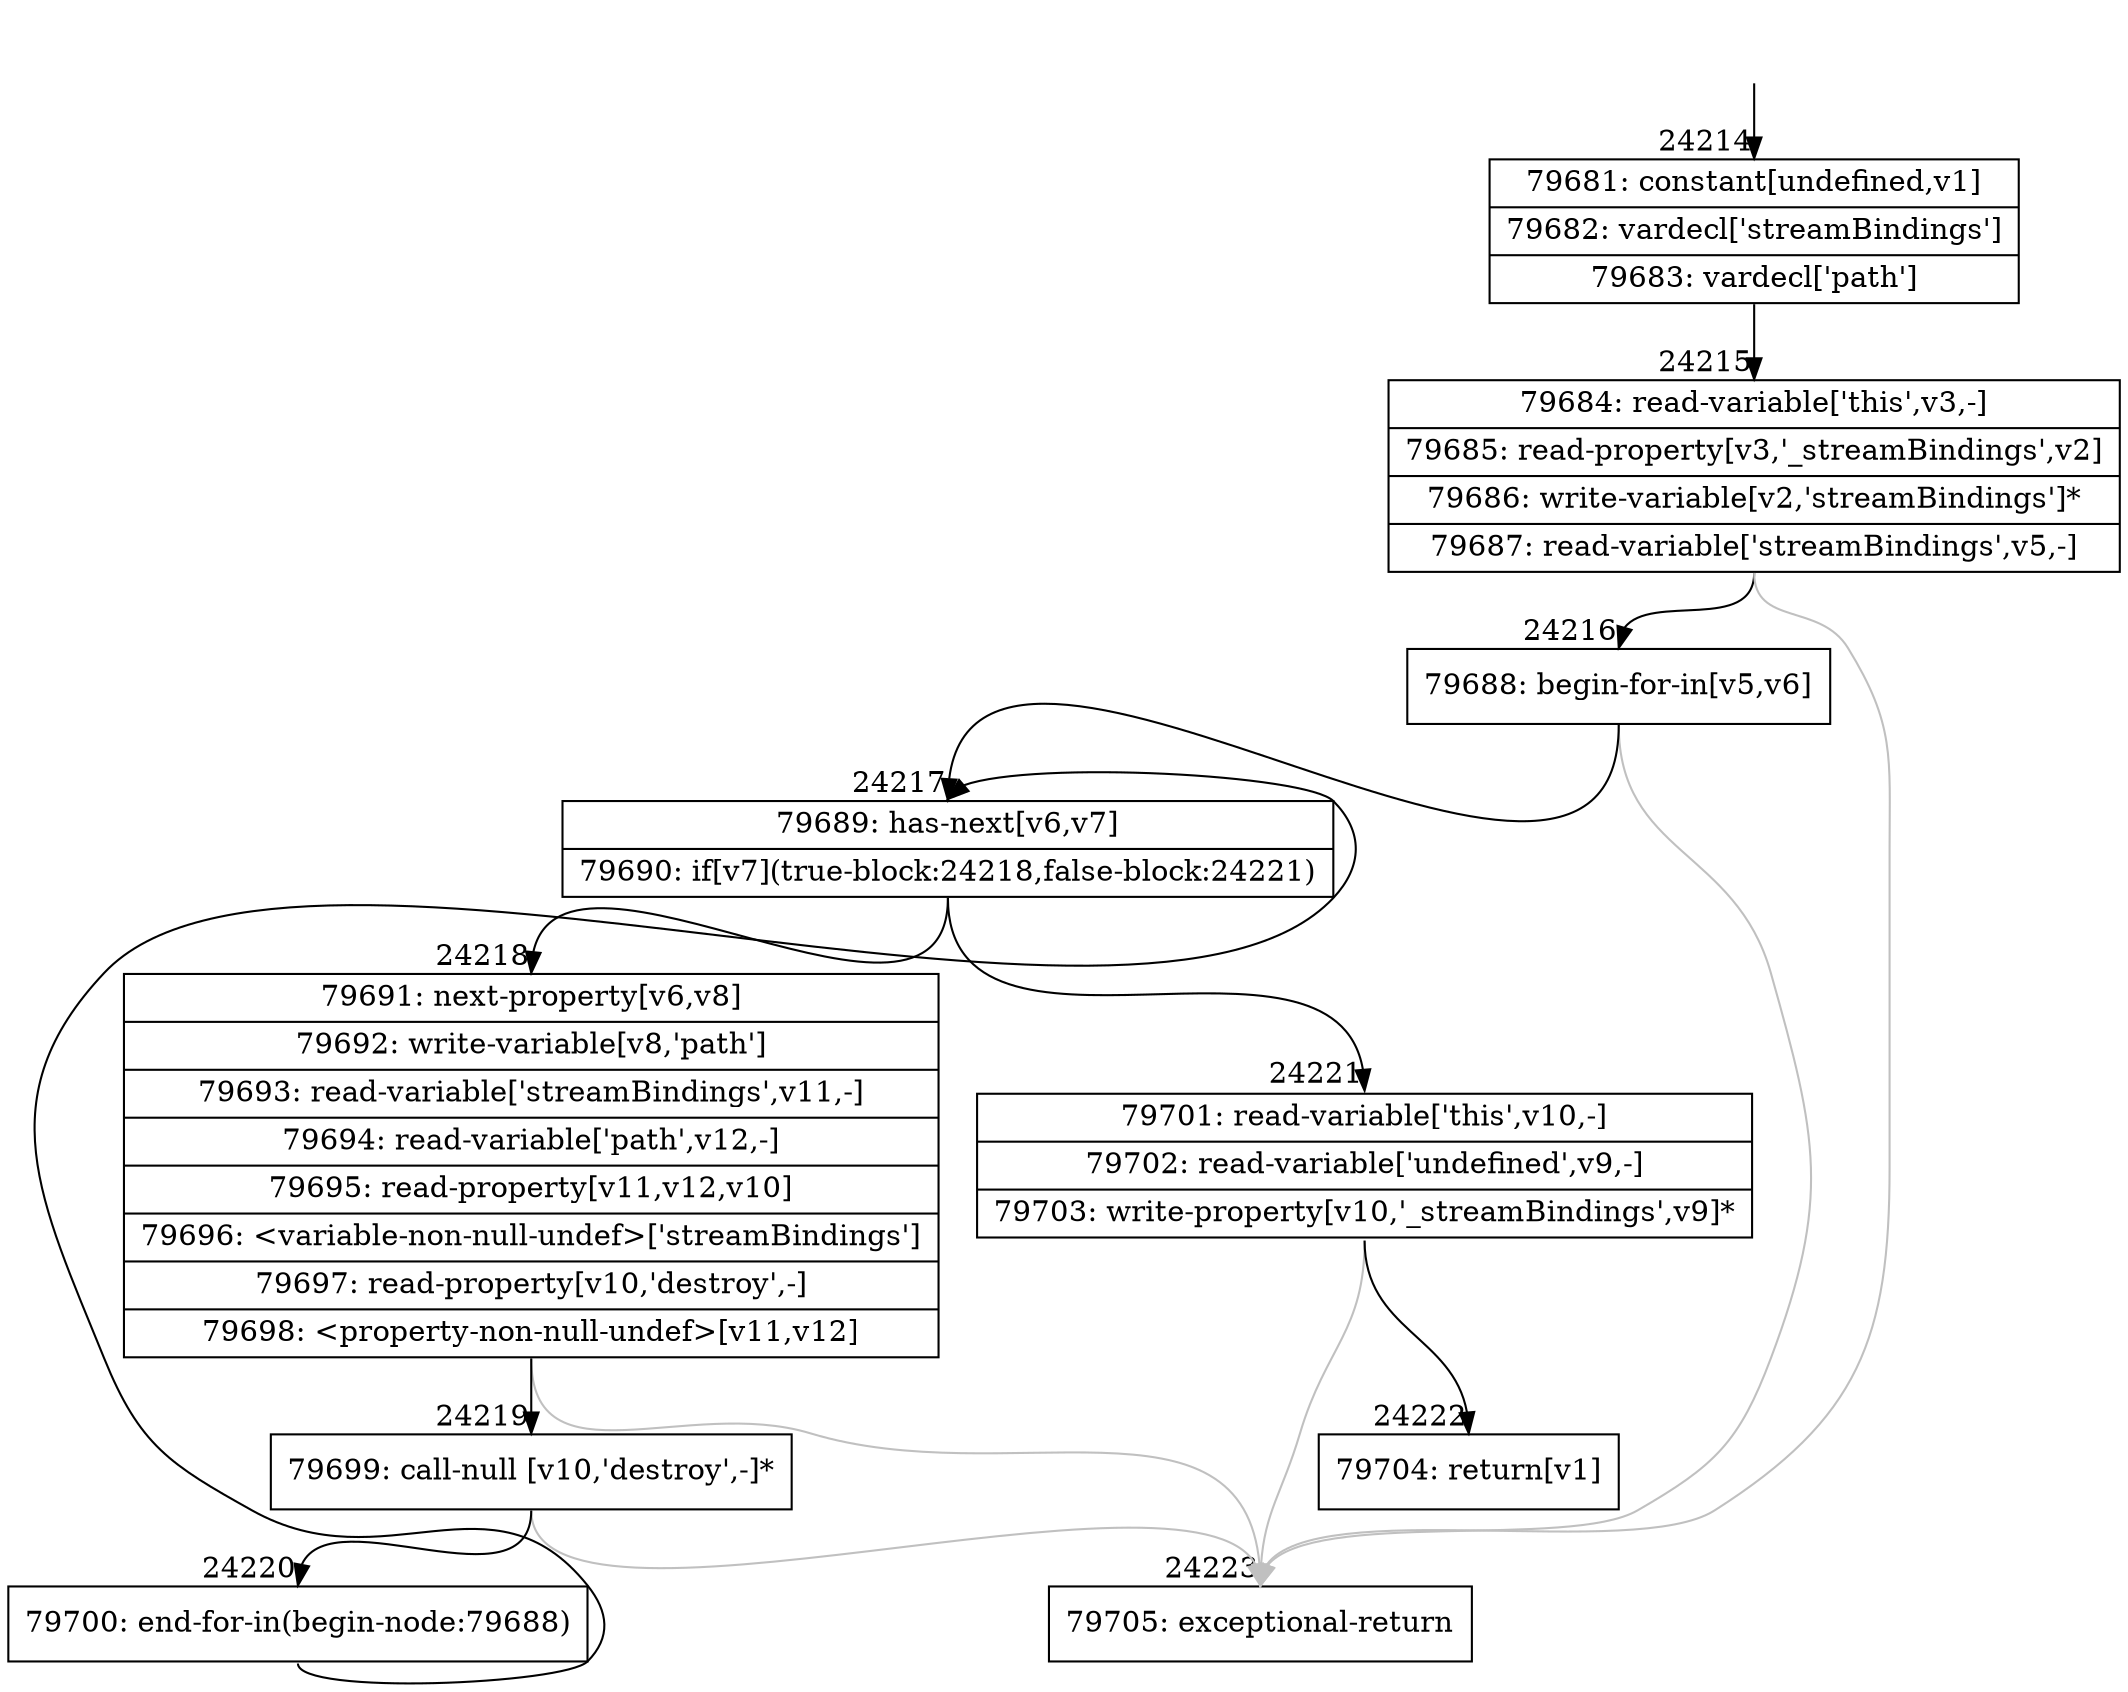 digraph {
rankdir="TD"
BB_entry2121[shape=none,label=""];
BB_entry2121 -> BB24214 [tailport=s, headport=n, headlabel="    24214"]
BB24214 [shape=record label="{79681: constant[undefined,v1]|79682: vardecl['streamBindings']|79683: vardecl['path']}" ] 
BB24214 -> BB24215 [tailport=s, headport=n, headlabel="      24215"]
BB24215 [shape=record label="{79684: read-variable['this',v3,-]|79685: read-property[v3,'_streamBindings',v2]|79686: write-variable[v2,'streamBindings']*|79687: read-variable['streamBindings',v5,-]}" ] 
BB24215 -> BB24216 [tailport=s, headport=n, headlabel="      24216"]
BB24215 -> BB24223 [tailport=s, headport=n, color=gray, headlabel="      24223"]
BB24216 [shape=record label="{79688: begin-for-in[v5,v6]}" ] 
BB24216 -> BB24217 [tailport=s, headport=n, headlabel="      24217"]
BB24216 -> BB24223 [tailport=s, headport=n, color=gray]
BB24217 [shape=record label="{79689: has-next[v6,v7]|79690: if[v7](true-block:24218,false-block:24221)}" ] 
BB24217 -> BB24218 [tailport=s, headport=n, headlabel="      24218"]
BB24217 -> BB24221 [tailport=s, headport=n, headlabel="      24221"]
BB24218 [shape=record label="{79691: next-property[v6,v8]|79692: write-variable[v8,'path']|79693: read-variable['streamBindings',v11,-]|79694: read-variable['path',v12,-]|79695: read-property[v11,v12,v10]|79696: \<variable-non-null-undef\>['streamBindings']|79697: read-property[v10,'destroy',-]|79698: \<property-non-null-undef\>[v11,v12]}" ] 
BB24218 -> BB24219 [tailport=s, headport=n, headlabel="      24219"]
BB24218 -> BB24223 [tailport=s, headport=n, color=gray]
BB24219 [shape=record label="{79699: call-null [v10,'destroy',-]*}" ] 
BB24219 -> BB24220 [tailport=s, headport=n, headlabel="      24220"]
BB24219 -> BB24223 [tailport=s, headport=n, color=gray]
BB24220 [shape=record label="{79700: end-for-in(begin-node:79688)}" ] 
BB24220 -> BB24217 [tailport=s, headport=n]
BB24221 [shape=record label="{79701: read-variable['this',v10,-]|79702: read-variable['undefined',v9,-]|79703: write-property[v10,'_streamBindings',v9]*}" ] 
BB24221 -> BB24222 [tailport=s, headport=n, headlabel="      24222"]
BB24221 -> BB24223 [tailport=s, headport=n, color=gray]
BB24222 [shape=record label="{79704: return[v1]}" ] 
BB24223 [shape=record label="{79705: exceptional-return}" ] 
//#$~ 45710
}
